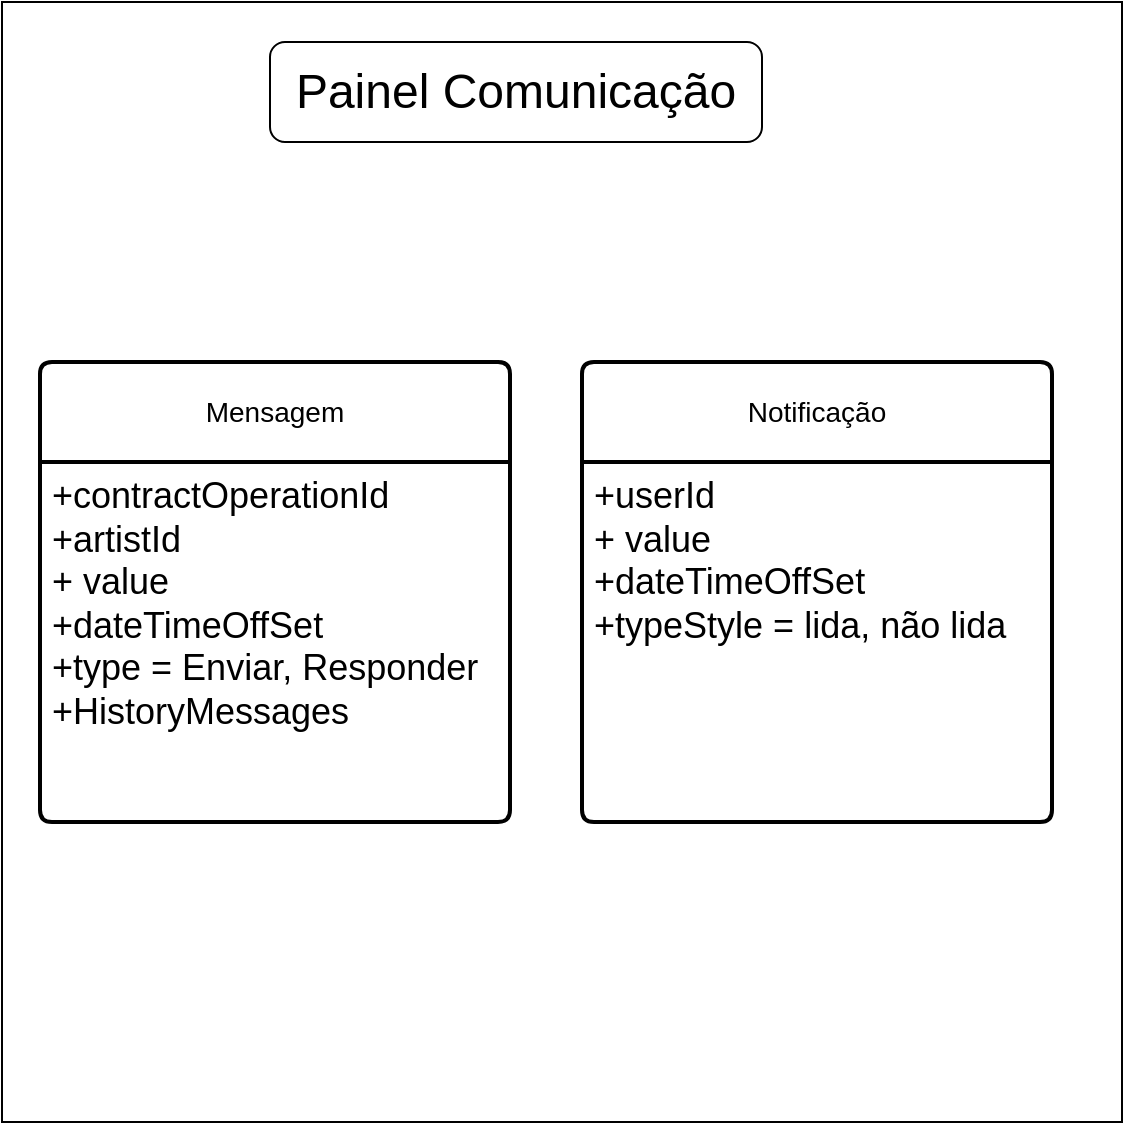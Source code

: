 <mxfile version="24.6.4" type="github">
  <diagram name="Página-1" id="Dr8HC9IEGXXNcYJVodCY">
    <mxGraphModel dx="662" dy="614" grid="1" gridSize="10" guides="1" tooltips="1" connect="1" arrows="1" fold="1" page="1" pageScale="1" pageWidth="827" pageHeight="1169" math="0" shadow="0">
      <root>
        <mxCell id="0" />
        <mxCell id="1" parent="0" />
        <mxCell id="h1f_iccQj-b964AAe7o2-1" value="" style="whiteSpace=wrap;html=1;aspect=fixed;" vertex="1" parent="1">
          <mxGeometry x="134" y="160" width="560" height="560" as="geometry" />
        </mxCell>
        <mxCell id="h1f_iccQj-b964AAe7o2-2" value="&lt;font style=&quot;font-size: 24px;&quot;&gt;Painel Comunicação&lt;/font&gt;" style="rounded=1;whiteSpace=wrap;html=1;" vertex="1" parent="1">
          <mxGeometry x="268" y="180" width="246" height="50" as="geometry" />
        </mxCell>
        <mxCell id="h1f_iccQj-b964AAe7o2-3" value="Mensagem" style="swimlane;childLayout=stackLayout;horizontal=1;startSize=50;horizontalStack=0;rounded=1;fontSize=14;fontStyle=0;strokeWidth=2;resizeParent=0;resizeLast=1;shadow=0;dashed=0;align=center;arcSize=4;whiteSpace=wrap;html=1;" vertex="1" parent="1">
          <mxGeometry x="153" y="340" width="235" height="230" as="geometry" />
        </mxCell>
        <mxCell id="h1f_iccQj-b964AAe7o2-4" value="&lt;font style=&quot;font-size: 18px;&quot;&gt;+contractOperationId&lt;br&gt;+artistId&lt;/font&gt;&lt;div&gt;&lt;font style=&quot;font-size: 18px;&quot;&gt;+ value&lt;/font&gt;&lt;div&gt;&lt;span style=&quot;font-size: 18px;&quot;&gt;+dateTimeOffSet&lt;/span&gt;&lt;br style=&quot;font-size: 18px;&quot;&gt;&lt;span style=&quot;font-size: 18px;&quot;&gt;+type = Enviar, Responder&lt;br&gt;&lt;/span&gt;&lt;div&gt;&lt;div&gt;&lt;font style=&quot;font-size: 18px;&quot;&gt;+HistoryMessages&lt;/font&gt;&lt;/div&gt;&lt;/div&gt;&lt;/div&gt;&lt;/div&gt;" style="align=left;strokeColor=none;fillColor=none;spacingLeft=4;fontSize=12;verticalAlign=top;resizable=0;rotatable=0;part=1;html=1;" vertex="1" parent="h1f_iccQj-b964AAe7o2-3">
          <mxGeometry y="50" width="235" height="180" as="geometry" />
        </mxCell>
        <mxCell id="h1f_iccQj-b964AAe7o2-12" value="Notificação" style="swimlane;childLayout=stackLayout;horizontal=1;startSize=50;horizontalStack=0;rounded=1;fontSize=14;fontStyle=0;strokeWidth=2;resizeParent=0;resizeLast=1;shadow=0;dashed=0;align=center;arcSize=4;whiteSpace=wrap;html=1;" vertex="1" parent="1">
          <mxGeometry x="424" y="340" width="235" height="230" as="geometry" />
        </mxCell>
        <mxCell id="h1f_iccQj-b964AAe7o2-13" value="&lt;font style=&quot;font-size: 18px;&quot;&gt;+userId&lt;br&gt;&lt;/font&gt;&lt;div&gt;&lt;font style=&quot;font-size: 18px;&quot;&gt;+ value&lt;/font&gt;&lt;div&gt;&lt;span style=&quot;font-size: 18px;&quot;&gt;+dateTimeOffSet&lt;br&gt;+typeStyle = lida, não lida&lt;/span&gt;&lt;/div&gt;&lt;div&gt;&lt;br&gt;&lt;/div&gt;&lt;/div&gt;" style="align=left;strokeColor=none;fillColor=none;spacingLeft=4;fontSize=12;verticalAlign=top;resizable=0;rotatable=0;part=1;html=1;" vertex="1" parent="h1f_iccQj-b964AAe7o2-12">
          <mxGeometry y="50" width="235" height="180" as="geometry" />
        </mxCell>
      </root>
    </mxGraphModel>
  </diagram>
</mxfile>
